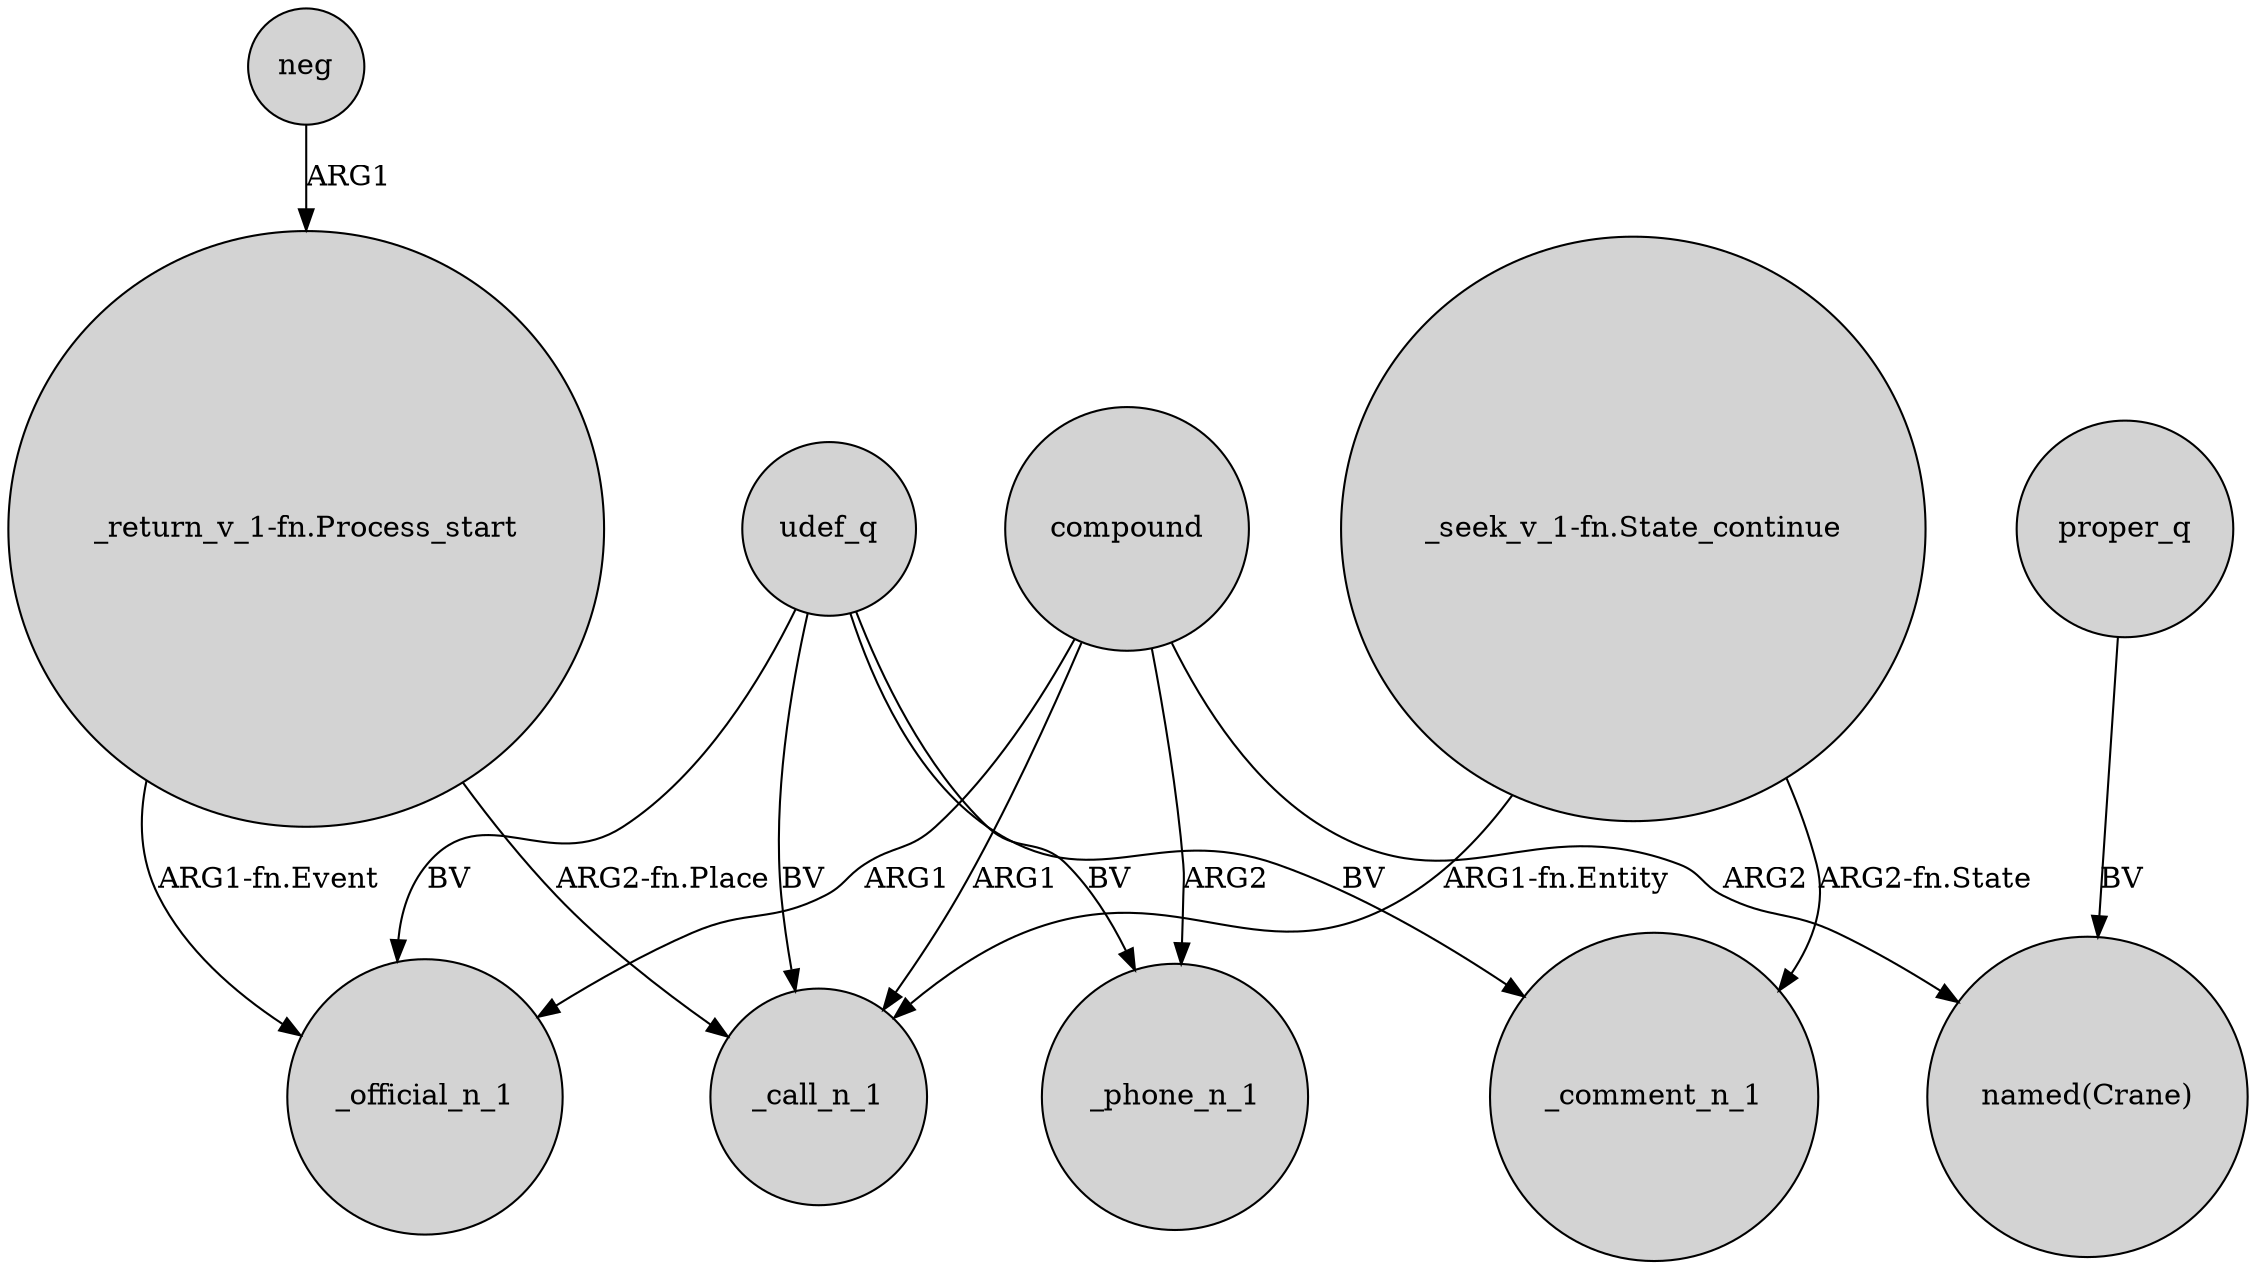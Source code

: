digraph {
	node [shape=circle style=filled]
	"_return_v_1-fn.Process_start" -> _call_n_1 [label="ARG2-fn.Place"]
	udef_q -> _official_n_1 [label=BV]
	udef_q -> _phone_n_1 [label=BV]
	udef_q -> _comment_n_1 [label=BV]
	compound -> _official_n_1 [label=ARG1]
	compound -> "named(Crane)" [label=ARG2]
	"_seek_v_1-fn.State_continue" -> _comment_n_1 [label="ARG2-fn.State"]
	proper_q -> "named(Crane)" [label=BV]
	udef_q -> _call_n_1 [label=BV]
	neg -> "_return_v_1-fn.Process_start" [label=ARG1]
	compound -> _phone_n_1 [label=ARG2]
	"_return_v_1-fn.Process_start" -> _official_n_1 [label="ARG1-fn.Event"]
	compound -> _call_n_1 [label=ARG1]
	"_seek_v_1-fn.State_continue" -> _call_n_1 [label="ARG1-fn.Entity"]
}
